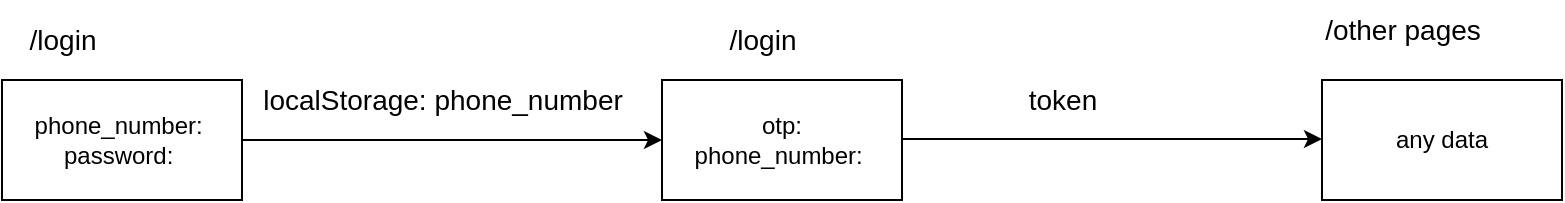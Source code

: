 <mxfile>
    <diagram id="eo1N_Dum2N0bHYEJ4DsN" name="Page-1">
        <mxGraphModel dx="1516" dy="688" grid="1" gridSize="10" guides="1" tooltips="1" connect="1" arrows="1" fold="1" page="1" pageScale="1" pageWidth="850" pageHeight="1100" math="0" shadow="0">
            <root>
                <mxCell id="0"/>
                <mxCell id="1" parent="0"/>
                <mxCell id="4" style="edgeStyle=none;html=1;entryX=0;entryY=0.5;entryDx=0;entryDy=0;" edge="1" parent="1" source="2" target="3">
                    <mxGeometry relative="1" as="geometry"/>
                </mxCell>
                <mxCell id="2" value="phone_number:&amp;nbsp;&lt;br&gt;password:&amp;nbsp;" style="rounded=0;whiteSpace=wrap;html=1;" vertex="1" parent="1">
                    <mxGeometry x="40" y="270" width="120" height="60" as="geometry"/>
                </mxCell>
                <mxCell id="3" value="otp:&lt;br&gt;phone_number:&amp;nbsp;" style="rounded=0;whiteSpace=wrap;html=1;" vertex="1" parent="1">
                    <mxGeometry x="370" y="270" width="120" height="60" as="geometry"/>
                </mxCell>
                <mxCell id="5" value="any data" style="rounded=0;whiteSpace=wrap;html=1;" vertex="1" parent="1">
                    <mxGeometry x="700" y="270" width="120" height="60" as="geometry"/>
                </mxCell>
                <mxCell id="6" style="edgeStyle=none;html=1;entryX=0;entryY=0.5;entryDx=0;entryDy=0;" edge="1" parent="1">
                    <mxGeometry relative="1" as="geometry">
                        <mxPoint x="490" y="299.5" as="sourcePoint"/>
                        <mxPoint x="700" y="299.5" as="targetPoint"/>
                    </mxGeometry>
                </mxCell>
                <mxCell id="7" value="&lt;font style=&quot;font-size: 14px;&quot;&gt;/login&lt;/font&gt;" style="text;html=1;align=center;verticalAlign=middle;resizable=0;points=[];autosize=1;strokeColor=none;fillColor=none;" vertex="1" parent="1">
                    <mxGeometry x="40" y="235" width="60" height="30" as="geometry"/>
                </mxCell>
                <mxCell id="8" value="&lt;font style=&quot;font-size: 14px;&quot;&gt;/login&lt;/font&gt;" style="text;html=1;align=center;verticalAlign=middle;resizable=0;points=[];autosize=1;strokeColor=none;fillColor=none;" vertex="1" parent="1">
                    <mxGeometry x="390" y="235" width="60" height="30" as="geometry"/>
                </mxCell>
                <mxCell id="9" value="localStorage: phone_number" style="text;html=1;align=center;verticalAlign=middle;resizable=0;points=[];autosize=1;strokeColor=none;fillColor=none;fontSize=14;" vertex="1" parent="1">
                    <mxGeometry x="160" y="265" width="200" height="30" as="geometry"/>
                </mxCell>
                <mxCell id="10" value="token" style="text;html=1;align=center;verticalAlign=middle;resizable=0;points=[];autosize=1;strokeColor=none;fillColor=none;fontSize=14;" vertex="1" parent="1">
                    <mxGeometry x="540" y="265" width="60" height="30" as="geometry"/>
                </mxCell>
                <mxCell id="11" value="/other pages" style="text;html=1;align=center;verticalAlign=middle;resizable=0;points=[];autosize=1;strokeColor=none;fillColor=none;fontSize=14;" vertex="1" parent="1">
                    <mxGeometry x="690" y="230" width="100" height="30" as="geometry"/>
                </mxCell>
            </root>
        </mxGraphModel>
    </diagram>
</mxfile>